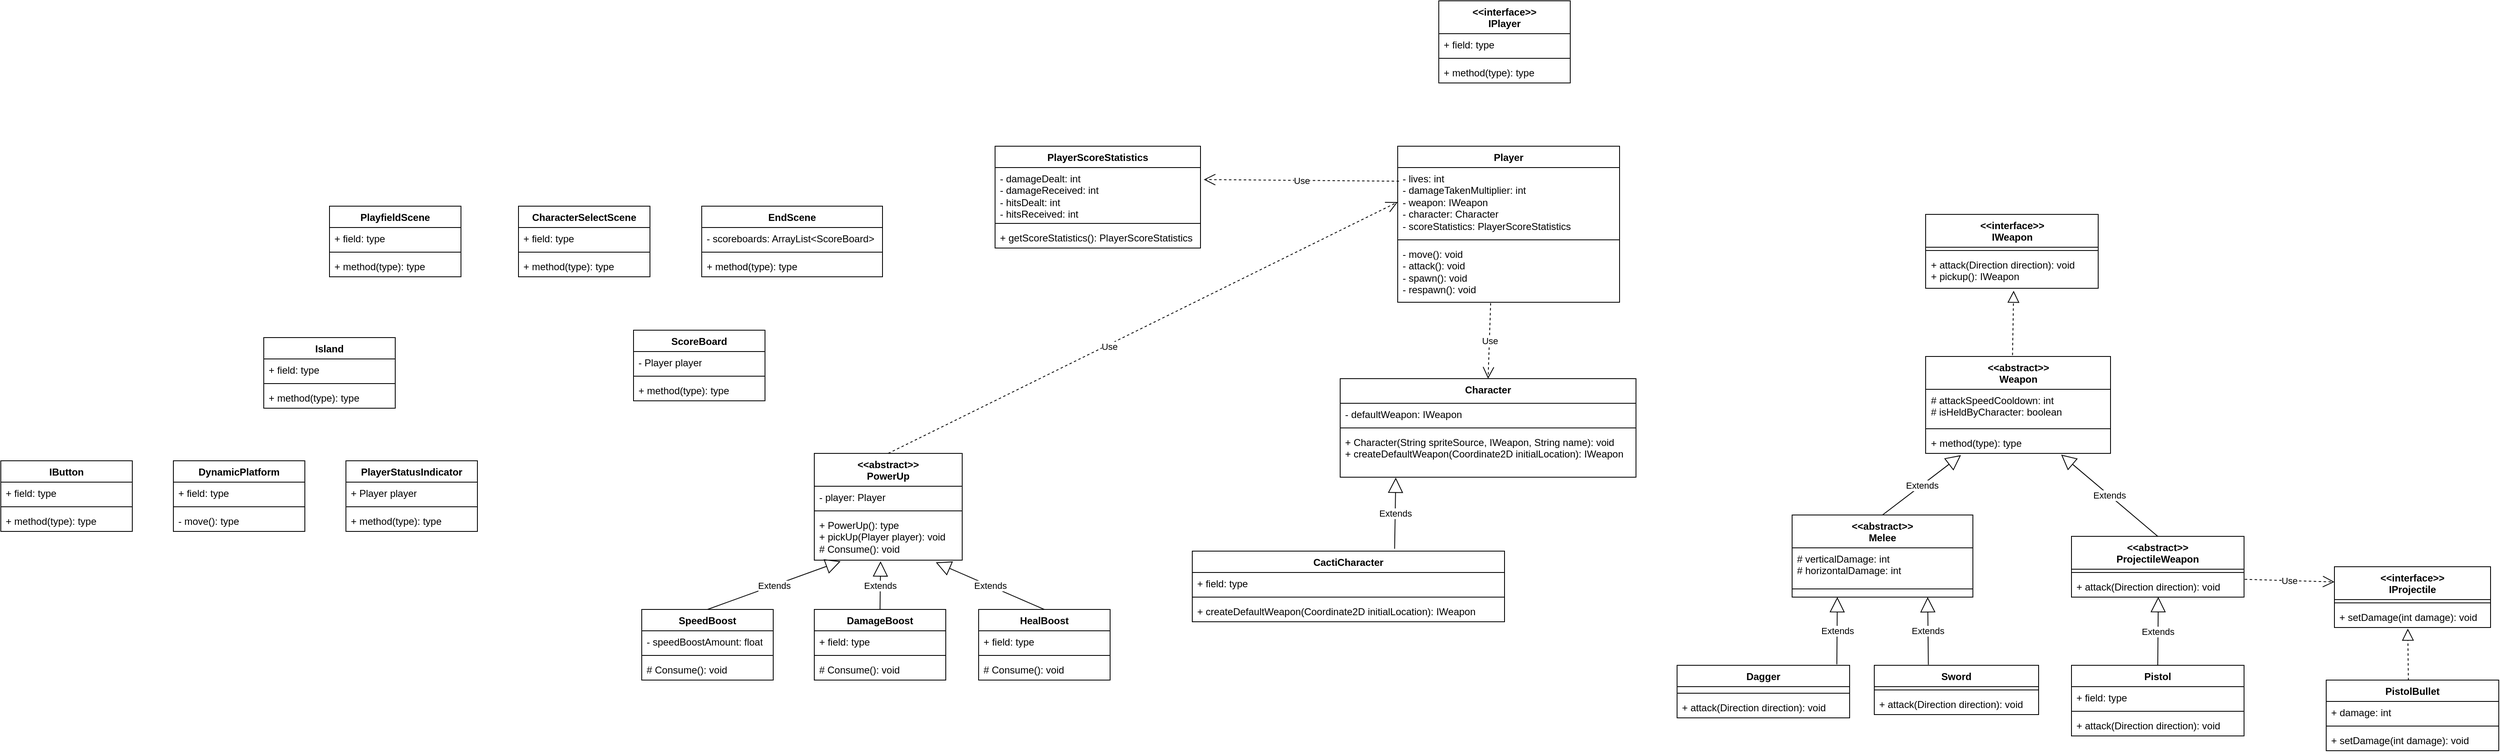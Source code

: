 <mxfile version="24.3.0" type="device">
  <diagram id="C5RBs43oDa-KdzZeNtuy" name="Page-1">
    <mxGraphModel dx="5675" dy="2301" grid="1" gridSize="10" guides="1" tooltips="1" connect="1" arrows="1" fold="1" page="1" pageScale="1" pageWidth="827" pageHeight="1169" math="0" shadow="0">
      <root>
        <mxCell id="WIyWlLk6GJQsqaUBKTNV-0" />
        <mxCell id="WIyWlLk6GJQsqaUBKTNV-1" parent="WIyWlLk6GJQsqaUBKTNV-0" />
        <mxCell id="4CrvLfqXfcZkgdpF4cgw-4" value="&lt;div&gt;&amp;lt;&amp;lt;interface&amp;gt;&amp;gt;&lt;/div&gt;IWeapon" style="swimlane;fontStyle=1;align=center;verticalAlign=top;childLayout=stackLayout;horizontal=1;startSize=40;horizontalStack=0;resizeParent=1;resizeParentMax=0;resizeLast=0;collapsible=1;marginBottom=0;whiteSpace=wrap;html=1;" parent="WIyWlLk6GJQsqaUBKTNV-1" vertex="1">
          <mxGeometry x="442.5" y="40" width="210" height="90" as="geometry" />
        </mxCell>
        <mxCell id="4CrvLfqXfcZkgdpF4cgw-6" value="" style="line;strokeWidth=1;fillColor=none;align=left;verticalAlign=middle;spacingTop=-1;spacingLeft=3;spacingRight=3;rotatable=0;labelPosition=right;points=[];portConstraint=eastwest;strokeColor=inherit;" parent="4CrvLfqXfcZkgdpF4cgw-4" vertex="1">
          <mxGeometry y="40" width="210" height="8" as="geometry" />
        </mxCell>
        <mxCell id="4CrvLfqXfcZkgdpF4cgw-7" value="+ attack(Direction direction): void&lt;div&gt;+ pickup(): IWeapon&lt;/div&gt;" style="text;strokeColor=none;fillColor=none;align=left;verticalAlign=top;spacingLeft=4;spacingRight=4;overflow=hidden;rotatable=0;points=[[0,0.5],[1,0.5]];portConstraint=eastwest;whiteSpace=wrap;html=1;" parent="4CrvLfqXfcZkgdpF4cgw-4" vertex="1">
          <mxGeometry y="48" width="210" height="42" as="geometry" />
        </mxCell>
        <mxCell id="4CrvLfqXfcZkgdpF4cgw-8" value="&lt;div&gt;&amp;lt;&amp;lt;abstract&amp;gt;&amp;gt;&lt;/div&gt;Melee" style="swimlane;fontStyle=1;align=center;verticalAlign=top;childLayout=stackLayout;horizontal=1;startSize=40;horizontalStack=0;resizeParent=1;resizeParentMax=0;resizeLast=0;collapsible=1;marginBottom=0;whiteSpace=wrap;html=1;" parent="WIyWlLk6GJQsqaUBKTNV-1" vertex="1">
          <mxGeometry x="280" y="406" width="220" height="100" as="geometry" />
        </mxCell>
        <mxCell id="RBtxJNxkwTFzEXyPGkbM-23" value="# verticalDamage: int&amp;nbsp;&lt;div&gt;# horizontalDamage: int&lt;br&gt;&lt;/div&gt;" style="text;strokeColor=none;fillColor=none;align=left;verticalAlign=top;spacingLeft=4;spacingRight=4;overflow=hidden;rotatable=0;points=[[0,0.5],[1,0.5]];portConstraint=eastwest;whiteSpace=wrap;html=1;" parent="4CrvLfqXfcZkgdpF4cgw-8" vertex="1">
          <mxGeometry y="40" width="220" height="40" as="geometry" />
        </mxCell>
        <mxCell id="4CrvLfqXfcZkgdpF4cgw-10" value="" style="line;strokeWidth=1;fillColor=none;align=left;verticalAlign=middle;spacingTop=-1;spacingLeft=3;spacingRight=3;rotatable=0;labelPosition=right;points=[];portConstraint=eastwest;strokeColor=inherit;" parent="4CrvLfqXfcZkgdpF4cgw-8" vertex="1">
          <mxGeometry y="80" width="220" height="20" as="geometry" />
        </mxCell>
        <mxCell id="4CrvLfqXfcZkgdpF4cgw-12" value="&lt;div&gt;&amp;lt;&amp;lt;abstract&amp;gt;&amp;gt;&lt;/div&gt;ProjectileWeapon" style="swimlane;fontStyle=1;align=center;verticalAlign=top;childLayout=stackLayout;horizontal=1;startSize=40;horizontalStack=0;resizeParent=1;resizeParentMax=0;resizeLast=0;collapsible=1;marginBottom=0;whiteSpace=wrap;html=1;" parent="WIyWlLk6GJQsqaUBKTNV-1" vertex="1">
          <mxGeometry x="620" y="432" width="210" height="74" as="geometry" />
        </mxCell>
        <mxCell id="4CrvLfqXfcZkgdpF4cgw-14" value="" style="line;strokeWidth=1;fillColor=none;align=left;verticalAlign=middle;spacingTop=-1;spacingLeft=3;spacingRight=3;rotatable=0;labelPosition=right;points=[];portConstraint=eastwest;strokeColor=inherit;" parent="4CrvLfqXfcZkgdpF4cgw-12" vertex="1">
          <mxGeometry y="40" width="210" height="8" as="geometry" />
        </mxCell>
        <mxCell id="4CrvLfqXfcZkgdpF4cgw-15" value="+ attack(Direction direction): void" style="text;strokeColor=none;fillColor=none;align=left;verticalAlign=top;spacingLeft=4;spacingRight=4;overflow=hidden;rotatable=0;points=[[0,0.5],[1,0.5]];portConstraint=eastwest;whiteSpace=wrap;html=1;" parent="4CrvLfqXfcZkgdpF4cgw-12" vertex="1">
          <mxGeometry y="48" width="210" height="26" as="geometry" />
        </mxCell>
        <mxCell id="4CrvLfqXfcZkgdpF4cgw-16" value="&lt;div&gt;&amp;lt;&amp;lt;interface&amp;gt;&amp;gt;&lt;/div&gt;IProjectile&lt;div&gt;&lt;br&gt;&lt;/div&gt;" style="swimlane;fontStyle=1;align=center;verticalAlign=top;childLayout=stackLayout;horizontal=1;startSize=40;horizontalStack=0;resizeParent=1;resizeParentMax=0;resizeLast=0;collapsible=1;marginBottom=0;whiteSpace=wrap;html=1;" parent="WIyWlLk6GJQsqaUBKTNV-1" vertex="1">
          <mxGeometry x="940" y="469" width="190" height="74" as="geometry" />
        </mxCell>
        <mxCell id="4CrvLfqXfcZkgdpF4cgw-18" value="" style="line;strokeWidth=1;fillColor=none;align=left;verticalAlign=middle;spacingTop=-1;spacingLeft=3;spacingRight=3;rotatable=0;labelPosition=right;points=[];portConstraint=eastwest;strokeColor=inherit;" parent="4CrvLfqXfcZkgdpF4cgw-16" vertex="1">
          <mxGeometry y="40" width="190" height="8" as="geometry" />
        </mxCell>
        <mxCell id="4CrvLfqXfcZkgdpF4cgw-19" value="+ setDamage(int damage): void" style="text;strokeColor=none;fillColor=none;align=left;verticalAlign=top;spacingLeft=4;spacingRight=4;overflow=hidden;rotatable=0;points=[[0,0.5],[1,0.5]];portConstraint=eastwest;whiteSpace=wrap;html=1;" parent="4CrvLfqXfcZkgdpF4cgw-16" vertex="1">
          <mxGeometry y="48" width="190" height="26" as="geometry" />
        </mxCell>
        <mxCell id="4CrvLfqXfcZkgdpF4cgw-22" value="" style="endArrow=block;dashed=1;endFill=0;endSize=12;html=1;rounded=0;exitX=0.47;exitY=-0.014;exitDx=0;exitDy=0;entryX=0.51;entryY=1.071;entryDx=0;entryDy=0;exitPerimeter=0;entryPerimeter=0;" parent="WIyWlLk6GJQsqaUBKTNV-1" source="RBtxJNxkwTFzEXyPGkbM-16" target="4CrvLfqXfcZkgdpF4cgw-7" edge="1">
          <mxGeometry width="160" relative="1" as="geometry">
            <mxPoint x="753.75" y="305" as="sourcePoint" />
            <mxPoint x="696.25" y="239" as="targetPoint" />
          </mxGeometry>
        </mxCell>
        <mxCell id="4CrvLfqXfcZkgdpF4cgw-23" value="Use" style="endArrow=open;endSize=12;dashed=1;html=1;rounded=0;exitX=1.004;exitY=0.167;exitDx=0;exitDy=0;entryX=0;entryY=0.25;entryDx=0;entryDy=0;exitPerimeter=0;" parent="WIyWlLk6GJQsqaUBKTNV-1" source="4CrvLfqXfcZkgdpF4cgw-15" target="4CrvLfqXfcZkgdpF4cgw-16" edge="1">
          <mxGeometry width="160" relative="1" as="geometry">
            <mxPoint x="820" y="452" as="sourcePoint" />
            <mxPoint x="960" y="609" as="targetPoint" />
          </mxGeometry>
        </mxCell>
        <mxCell id="4CrvLfqXfcZkgdpF4cgw-25" value="Dagger" style="swimlane;fontStyle=1;align=center;verticalAlign=top;childLayout=stackLayout;horizontal=1;startSize=26;horizontalStack=0;resizeParent=1;resizeParentMax=0;resizeLast=0;collapsible=1;marginBottom=0;whiteSpace=wrap;html=1;" parent="WIyWlLk6GJQsqaUBKTNV-1" vertex="1">
          <mxGeometry x="140" y="589" width="210" height="64" as="geometry" />
        </mxCell>
        <mxCell id="4CrvLfqXfcZkgdpF4cgw-26" value="&lt;div&gt;&lt;br&gt;&lt;/div&gt;" style="text;strokeColor=none;fillColor=none;align=left;verticalAlign=top;spacingLeft=4;spacingRight=4;overflow=hidden;rotatable=0;points=[[0,0.5],[1,0.5]];portConstraint=eastwest;whiteSpace=wrap;html=1;" parent="4CrvLfqXfcZkgdpF4cgw-25" vertex="1">
          <mxGeometry y="26" width="210" height="4" as="geometry" />
        </mxCell>
        <mxCell id="4CrvLfqXfcZkgdpF4cgw-27" value="" style="line;strokeWidth=1;fillColor=none;align=left;verticalAlign=middle;spacingTop=-1;spacingLeft=3;spacingRight=3;rotatable=0;labelPosition=right;points=[];portConstraint=eastwest;strokeColor=inherit;" parent="4CrvLfqXfcZkgdpF4cgw-25" vertex="1">
          <mxGeometry y="30" width="210" height="8" as="geometry" />
        </mxCell>
        <mxCell id="4CrvLfqXfcZkgdpF4cgw-28" value="+ attack(Direction direction): void" style="text;strokeColor=none;fillColor=none;align=left;verticalAlign=top;spacingLeft=4;spacingRight=4;overflow=hidden;rotatable=0;points=[[0,0.5],[1,0.5]];portConstraint=eastwest;whiteSpace=wrap;html=1;" parent="4CrvLfqXfcZkgdpF4cgw-25" vertex="1">
          <mxGeometry y="38" width="210" height="26" as="geometry" />
        </mxCell>
        <mxCell id="4CrvLfqXfcZkgdpF4cgw-29" value="Sword" style="swimlane;fontStyle=1;align=center;verticalAlign=top;childLayout=stackLayout;horizontal=1;startSize=26;horizontalStack=0;resizeParent=1;resizeParentMax=0;resizeLast=0;collapsible=1;marginBottom=0;whiteSpace=wrap;html=1;" parent="WIyWlLk6GJQsqaUBKTNV-1" vertex="1">
          <mxGeometry x="380" y="589" width="200" height="60" as="geometry" />
        </mxCell>
        <mxCell id="4CrvLfqXfcZkgdpF4cgw-31" value="" style="line;strokeWidth=1;fillColor=none;align=left;verticalAlign=middle;spacingTop=-1;spacingLeft=3;spacingRight=3;rotatable=0;labelPosition=right;points=[];portConstraint=eastwest;strokeColor=inherit;" parent="4CrvLfqXfcZkgdpF4cgw-29" vertex="1">
          <mxGeometry y="26" width="200" height="8" as="geometry" />
        </mxCell>
        <mxCell id="4CrvLfqXfcZkgdpF4cgw-32" value="+ attack(Direction direction): void" style="text;strokeColor=none;fillColor=none;align=left;verticalAlign=top;spacingLeft=4;spacingRight=4;overflow=hidden;rotatable=0;points=[[0,0.5],[1,0.5]];portConstraint=eastwest;whiteSpace=wrap;html=1;" parent="4CrvLfqXfcZkgdpF4cgw-29" vertex="1">
          <mxGeometry y="34" width="200" height="26" as="geometry" />
        </mxCell>
        <mxCell id="4CrvLfqXfcZkgdpF4cgw-34" value="Extends" style="endArrow=block;endSize=16;endFill=0;html=1;rounded=0;exitX=0.926;exitY=-0.018;exitDx=0;exitDy=0;entryX=0.25;entryY=1;entryDx=0;entryDy=0;exitPerimeter=0;" parent="WIyWlLk6GJQsqaUBKTNV-1" source="4CrvLfqXfcZkgdpF4cgw-25" target="4CrvLfqXfcZkgdpF4cgw-8" edge="1">
          <mxGeometry width="160" relative="1" as="geometry">
            <mxPoint x="260" y="519" as="sourcePoint" />
            <mxPoint x="420" y="519" as="targetPoint" />
          </mxGeometry>
        </mxCell>
        <mxCell id="4CrvLfqXfcZkgdpF4cgw-35" value="Extends" style="endArrow=block;endSize=16;endFill=0;html=1;rounded=0;exitX=0.329;exitY=-0.013;exitDx=0;exitDy=0;entryX=0.75;entryY=1;entryDx=0;entryDy=0;exitPerimeter=0;" parent="WIyWlLk6GJQsqaUBKTNV-1" source="4CrvLfqXfcZkgdpF4cgw-29" target="4CrvLfqXfcZkgdpF4cgw-8" edge="1">
          <mxGeometry width="160" relative="1" as="geometry">
            <mxPoint x="680" y="549" as="sourcePoint" />
            <mxPoint x="840" y="549" as="targetPoint" />
          </mxGeometry>
        </mxCell>
        <mxCell id="4CrvLfqXfcZkgdpF4cgw-36" value="Pistol" style="swimlane;fontStyle=1;align=center;verticalAlign=top;childLayout=stackLayout;horizontal=1;startSize=26;horizontalStack=0;resizeParent=1;resizeParentMax=0;resizeLast=0;collapsible=1;marginBottom=0;whiteSpace=wrap;html=1;" parent="WIyWlLk6GJQsqaUBKTNV-1" vertex="1">
          <mxGeometry x="620" y="589" width="210" height="86" as="geometry" />
        </mxCell>
        <mxCell id="4CrvLfqXfcZkgdpF4cgw-37" value="+ field: type" style="text;strokeColor=none;fillColor=none;align=left;verticalAlign=top;spacingLeft=4;spacingRight=4;overflow=hidden;rotatable=0;points=[[0,0.5],[1,0.5]];portConstraint=eastwest;whiteSpace=wrap;html=1;" parent="4CrvLfqXfcZkgdpF4cgw-36" vertex="1">
          <mxGeometry y="26" width="210" height="26" as="geometry" />
        </mxCell>
        <mxCell id="4CrvLfqXfcZkgdpF4cgw-38" value="" style="line;strokeWidth=1;fillColor=none;align=left;verticalAlign=middle;spacingTop=-1;spacingLeft=3;spacingRight=3;rotatable=0;labelPosition=right;points=[];portConstraint=eastwest;strokeColor=inherit;" parent="4CrvLfqXfcZkgdpF4cgw-36" vertex="1">
          <mxGeometry y="52" width="210" height="8" as="geometry" />
        </mxCell>
        <mxCell id="4CrvLfqXfcZkgdpF4cgw-39" value="+ attack(Direction direction): void" style="text;strokeColor=none;fillColor=none;align=left;verticalAlign=top;spacingLeft=4;spacingRight=4;overflow=hidden;rotatable=0;points=[[0,0.5],[1,0.5]];portConstraint=eastwest;whiteSpace=wrap;html=1;" parent="4CrvLfqXfcZkgdpF4cgw-36" vertex="1">
          <mxGeometry y="60" width="210" height="26" as="geometry" />
        </mxCell>
        <mxCell id="4CrvLfqXfcZkgdpF4cgw-40" value="Player" style="swimlane;fontStyle=1;align=center;verticalAlign=top;childLayout=stackLayout;horizontal=1;startSize=26;horizontalStack=0;resizeParent=1;resizeParentMax=0;resizeLast=0;collapsible=1;marginBottom=0;whiteSpace=wrap;html=1;" parent="WIyWlLk6GJQsqaUBKTNV-1" vertex="1">
          <mxGeometry x="-200" y="-43" width="270" height="190" as="geometry" />
        </mxCell>
        <mxCell id="4CrvLfqXfcZkgdpF4cgw-41" value="- lives: int&amp;nbsp;&lt;div&gt;&lt;div&gt;- damageTakenMultiplier:&amp;nbsp;&lt;span style=&quot;background-color: initial;&quot;&gt;int&lt;/span&gt;&lt;span style=&quot;background-color: initial;&quot;&gt;&amp;nbsp;&lt;/span&gt;&lt;/div&gt;&lt;div&gt;- weapon:&amp;nbsp;&lt;span style=&quot;background-color: initial;&quot;&gt;IWeapon&lt;/span&gt;&lt;span style=&quot;background-color: initial;&quot;&gt;&amp;nbsp;&lt;/span&gt;&lt;/div&gt;&lt;div&gt;- character:&amp;nbsp;&lt;span style=&quot;background-color: initial;&quot;&gt;Character&lt;/span&gt;&lt;span style=&quot;background-color: initial;&quot;&gt;&amp;nbsp;&lt;/span&gt;&lt;/div&gt;&lt;div&gt;-&amp;nbsp;&lt;span style=&quot;text-align: center; background-color: initial;&quot;&gt;scoreStatistics:&amp;nbsp;&lt;/span&gt;&lt;span style=&quot;text-align: center; background-color: initial;&quot;&gt;PlayerScoreStatistics&lt;/span&gt;&lt;span style=&quot;text-align: center; background-color: initial;&quot;&gt;&amp;nbsp;&lt;/span&gt;&lt;/div&gt;&lt;/div&gt;" style="text;strokeColor=none;fillColor=none;align=left;verticalAlign=top;spacingLeft=4;spacingRight=4;overflow=hidden;rotatable=0;points=[[0,0.5],[1,0.5]];portConstraint=eastwest;whiteSpace=wrap;html=1;" parent="4CrvLfqXfcZkgdpF4cgw-40" vertex="1">
          <mxGeometry y="26" width="270" height="84" as="geometry" />
        </mxCell>
        <mxCell id="4CrvLfqXfcZkgdpF4cgw-42" value="" style="line;strokeWidth=1;fillColor=none;align=left;verticalAlign=middle;spacingTop=-1;spacingLeft=3;spacingRight=3;rotatable=0;labelPosition=right;points=[];portConstraint=eastwest;strokeColor=inherit;" parent="4CrvLfqXfcZkgdpF4cgw-40" vertex="1">
          <mxGeometry y="110" width="270" height="8" as="geometry" />
        </mxCell>
        <mxCell id="4CrvLfqXfcZkgdpF4cgw-43" value="- move(): void&lt;div&gt;- attack(): void&lt;/div&gt;&lt;div&gt;- spawn(): void&lt;/div&gt;&lt;div&gt;- respawn(): void&lt;/div&gt;&lt;div&gt;&lt;br&gt;&lt;/div&gt;" style="text;strokeColor=none;fillColor=none;align=left;verticalAlign=top;spacingLeft=4;spacingRight=4;overflow=hidden;rotatable=0;points=[[0,0.5],[1,0.5]];portConstraint=eastwest;whiteSpace=wrap;html=1;" parent="4CrvLfqXfcZkgdpF4cgw-40" vertex="1">
          <mxGeometry y="118" width="270" height="72" as="geometry" />
        </mxCell>
        <mxCell id="4CrvLfqXfcZkgdpF4cgw-44" value="&lt;div&gt;Character&lt;/div&gt;" style="swimlane;fontStyle=1;align=center;verticalAlign=top;childLayout=stackLayout;horizontal=1;startSize=30;horizontalStack=0;resizeParent=1;resizeParentMax=0;resizeLast=0;collapsible=1;marginBottom=0;whiteSpace=wrap;html=1;" parent="WIyWlLk6GJQsqaUBKTNV-1" vertex="1">
          <mxGeometry x="-270" y="240" width="360" height="120" as="geometry" />
        </mxCell>
        <mxCell id="4CrvLfqXfcZkgdpF4cgw-45" value="- defaultWeapon: IWeapon&amp;nbsp;" style="text;strokeColor=none;fillColor=none;align=left;verticalAlign=top;spacingLeft=4;spacingRight=4;overflow=hidden;rotatable=0;points=[[0,0.5],[1,0.5]];portConstraint=eastwest;whiteSpace=wrap;html=1;" parent="4CrvLfqXfcZkgdpF4cgw-44" vertex="1">
          <mxGeometry y="30" width="360" height="26" as="geometry" />
        </mxCell>
        <mxCell id="4CrvLfqXfcZkgdpF4cgw-46" value="" style="line;strokeWidth=1;fillColor=none;align=left;verticalAlign=middle;spacingTop=-1;spacingLeft=3;spacingRight=3;rotatable=0;labelPosition=right;points=[];portConstraint=eastwest;strokeColor=inherit;" parent="4CrvLfqXfcZkgdpF4cgw-44" vertex="1">
          <mxGeometry y="56" width="360" height="8" as="geometry" />
        </mxCell>
        <mxCell id="4CrvLfqXfcZkgdpF4cgw-47" value="+ Character(String spriteSource, IWeapon, String name): void&lt;div&gt;+ createDefaultWeapon(Coordinate2D initialLocation): IWeapon&lt;/div&gt;" style="text;strokeColor=none;fillColor=none;align=left;verticalAlign=top;spacingLeft=4;spacingRight=4;overflow=hidden;rotatable=0;points=[[0,0.5],[1,0.5]];portConstraint=eastwest;whiteSpace=wrap;html=1;" parent="4CrvLfqXfcZkgdpF4cgw-44" vertex="1">
          <mxGeometry y="64" width="360" height="56" as="geometry" />
        </mxCell>
        <mxCell id="4CrvLfqXfcZkgdpF4cgw-52" value="IButton" style="swimlane;fontStyle=1;align=center;verticalAlign=top;childLayout=stackLayout;horizontal=1;startSize=26;horizontalStack=0;resizeParent=1;resizeParentMax=0;resizeLast=0;collapsible=1;marginBottom=0;whiteSpace=wrap;html=1;" parent="WIyWlLk6GJQsqaUBKTNV-1" vertex="1">
          <mxGeometry x="-1900" y="340" width="160" height="86" as="geometry" />
        </mxCell>
        <mxCell id="4CrvLfqXfcZkgdpF4cgw-53" value="+ field: type" style="text;strokeColor=none;fillColor=none;align=left;verticalAlign=top;spacingLeft=4;spacingRight=4;overflow=hidden;rotatable=0;points=[[0,0.5],[1,0.5]];portConstraint=eastwest;whiteSpace=wrap;html=1;" parent="4CrvLfqXfcZkgdpF4cgw-52" vertex="1">
          <mxGeometry y="26" width="160" height="26" as="geometry" />
        </mxCell>
        <mxCell id="4CrvLfqXfcZkgdpF4cgw-54" value="" style="line;strokeWidth=1;fillColor=none;align=left;verticalAlign=middle;spacingTop=-1;spacingLeft=3;spacingRight=3;rotatable=0;labelPosition=right;points=[];portConstraint=eastwest;strokeColor=inherit;" parent="4CrvLfqXfcZkgdpF4cgw-52" vertex="1">
          <mxGeometry y="52" width="160" height="8" as="geometry" />
        </mxCell>
        <mxCell id="4CrvLfqXfcZkgdpF4cgw-55" value="+ method(type): type" style="text;strokeColor=none;fillColor=none;align=left;verticalAlign=top;spacingLeft=4;spacingRight=4;overflow=hidden;rotatable=0;points=[[0,0.5],[1,0.5]];portConstraint=eastwest;whiteSpace=wrap;html=1;" parent="4CrvLfqXfcZkgdpF4cgw-52" vertex="1">
          <mxGeometry y="60" width="160" height="26" as="geometry" />
        </mxCell>
        <mxCell id="4CrvLfqXfcZkgdpF4cgw-56" value="PlayfieldScene" style="swimlane;fontStyle=1;align=center;verticalAlign=top;childLayout=stackLayout;horizontal=1;startSize=26;horizontalStack=0;resizeParent=1;resizeParentMax=0;resizeLast=0;collapsible=1;marginBottom=0;whiteSpace=wrap;html=1;" parent="WIyWlLk6GJQsqaUBKTNV-1" vertex="1">
          <mxGeometry x="-1500" y="30" width="160" height="86" as="geometry" />
        </mxCell>
        <mxCell id="4CrvLfqXfcZkgdpF4cgw-57" value="+ field: type" style="text;strokeColor=none;fillColor=none;align=left;verticalAlign=top;spacingLeft=4;spacingRight=4;overflow=hidden;rotatable=0;points=[[0,0.5],[1,0.5]];portConstraint=eastwest;whiteSpace=wrap;html=1;" parent="4CrvLfqXfcZkgdpF4cgw-56" vertex="1">
          <mxGeometry y="26" width="160" height="26" as="geometry" />
        </mxCell>
        <mxCell id="4CrvLfqXfcZkgdpF4cgw-58" value="" style="line;strokeWidth=1;fillColor=none;align=left;verticalAlign=middle;spacingTop=-1;spacingLeft=3;spacingRight=3;rotatable=0;labelPosition=right;points=[];portConstraint=eastwest;strokeColor=inherit;" parent="4CrvLfqXfcZkgdpF4cgw-56" vertex="1">
          <mxGeometry y="52" width="160" height="8" as="geometry" />
        </mxCell>
        <mxCell id="4CrvLfqXfcZkgdpF4cgw-59" value="+ method(type): type" style="text;strokeColor=none;fillColor=none;align=left;verticalAlign=top;spacingLeft=4;spacingRight=4;overflow=hidden;rotatable=0;points=[[0,0.5],[1,0.5]];portConstraint=eastwest;whiteSpace=wrap;html=1;" parent="4CrvLfqXfcZkgdpF4cgw-56" vertex="1">
          <mxGeometry y="60" width="160" height="26" as="geometry" />
        </mxCell>
        <mxCell id="4CrvLfqXfcZkgdpF4cgw-60" value="Island" style="swimlane;fontStyle=1;align=center;verticalAlign=top;childLayout=stackLayout;horizontal=1;startSize=26;horizontalStack=0;resizeParent=1;resizeParentMax=0;resizeLast=0;collapsible=1;marginBottom=0;whiteSpace=wrap;html=1;" parent="WIyWlLk6GJQsqaUBKTNV-1" vertex="1">
          <mxGeometry x="-1580" y="190" width="160" height="86" as="geometry" />
        </mxCell>
        <mxCell id="4CrvLfqXfcZkgdpF4cgw-61" value="+ field: type" style="text;strokeColor=none;fillColor=none;align=left;verticalAlign=top;spacingLeft=4;spacingRight=4;overflow=hidden;rotatable=0;points=[[0,0.5],[1,0.5]];portConstraint=eastwest;whiteSpace=wrap;html=1;" parent="4CrvLfqXfcZkgdpF4cgw-60" vertex="1">
          <mxGeometry y="26" width="160" height="26" as="geometry" />
        </mxCell>
        <mxCell id="4CrvLfqXfcZkgdpF4cgw-62" value="" style="line;strokeWidth=1;fillColor=none;align=left;verticalAlign=middle;spacingTop=-1;spacingLeft=3;spacingRight=3;rotatable=0;labelPosition=right;points=[];portConstraint=eastwest;strokeColor=inherit;" parent="4CrvLfqXfcZkgdpF4cgw-60" vertex="1">
          <mxGeometry y="52" width="160" height="8" as="geometry" />
        </mxCell>
        <mxCell id="4CrvLfqXfcZkgdpF4cgw-63" value="+ method(type): type" style="text;strokeColor=none;fillColor=none;align=left;verticalAlign=top;spacingLeft=4;spacingRight=4;overflow=hidden;rotatable=0;points=[[0,0.5],[1,0.5]];portConstraint=eastwest;whiteSpace=wrap;html=1;" parent="4CrvLfqXfcZkgdpF4cgw-60" vertex="1">
          <mxGeometry y="60" width="160" height="26" as="geometry" />
        </mxCell>
        <mxCell id="4CrvLfqXfcZkgdpF4cgw-64" value="DynamicPlatform" style="swimlane;fontStyle=1;align=center;verticalAlign=top;childLayout=stackLayout;horizontal=1;startSize=26;horizontalStack=0;resizeParent=1;resizeParentMax=0;resizeLast=0;collapsible=1;marginBottom=0;whiteSpace=wrap;html=1;" parent="WIyWlLk6GJQsqaUBKTNV-1" vertex="1">
          <mxGeometry x="-1690" y="340" width="160" height="86" as="geometry" />
        </mxCell>
        <mxCell id="4CrvLfqXfcZkgdpF4cgw-65" value="+ field: type" style="text;strokeColor=none;fillColor=none;align=left;verticalAlign=top;spacingLeft=4;spacingRight=4;overflow=hidden;rotatable=0;points=[[0,0.5],[1,0.5]];portConstraint=eastwest;whiteSpace=wrap;html=1;" parent="4CrvLfqXfcZkgdpF4cgw-64" vertex="1">
          <mxGeometry y="26" width="160" height="26" as="geometry" />
        </mxCell>
        <mxCell id="4CrvLfqXfcZkgdpF4cgw-66" value="" style="line;strokeWidth=1;fillColor=none;align=left;verticalAlign=middle;spacingTop=-1;spacingLeft=3;spacingRight=3;rotatable=0;labelPosition=right;points=[];portConstraint=eastwest;strokeColor=inherit;" parent="4CrvLfqXfcZkgdpF4cgw-64" vertex="1">
          <mxGeometry y="52" width="160" height="8" as="geometry" />
        </mxCell>
        <mxCell id="4CrvLfqXfcZkgdpF4cgw-67" value="- move(): type" style="text;strokeColor=none;fillColor=none;align=left;verticalAlign=top;spacingLeft=4;spacingRight=4;overflow=hidden;rotatable=0;points=[[0,0.5],[1,0.5]];portConstraint=eastwest;whiteSpace=wrap;html=1;" parent="4CrvLfqXfcZkgdpF4cgw-64" vertex="1">
          <mxGeometry y="60" width="160" height="26" as="geometry" />
        </mxCell>
        <mxCell id="4CrvLfqXfcZkgdpF4cgw-68" value="&lt;div&gt;&amp;lt;&amp;lt;abstract&amp;gt;&amp;gt;&lt;/div&gt;PowerUp" style="swimlane;fontStyle=1;align=center;verticalAlign=top;childLayout=stackLayout;horizontal=1;startSize=40;horizontalStack=0;resizeParent=1;resizeParentMax=0;resizeLast=0;collapsible=1;marginBottom=0;whiteSpace=wrap;html=1;" parent="WIyWlLk6GJQsqaUBKTNV-1" vertex="1">
          <mxGeometry x="-910" y="331" width="180" height="130" as="geometry" />
        </mxCell>
        <mxCell id="4CrvLfqXfcZkgdpF4cgw-69" value="- player: Player&amp;nbsp;" style="text;strokeColor=none;fillColor=none;align=left;verticalAlign=top;spacingLeft=4;spacingRight=4;overflow=hidden;rotatable=0;points=[[0,0.5],[1,0.5]];portConstraint=eastwest;whiteSpace=wrap;html=1;" parent="4CrvLfqXfcZkgdpF4cgw-68" vertex="1">
          <mxGeometry y="40" width="180" height="26" as="geometry" />
        </mxCell>
        <mxCell id="4CrvLfqXfcZkgdpF4cgw-70" value="" style="line;strokeWidth=1;fillColor=none;align=left;verticalAlign=middle;spacingTop=-1;spacingLeft=3;spacingRight=3;rotatable=0;labelPosition=right;points=[];portConstraint=eastwest;strokeColor=inherit;" parent="4CrvLfqXfcZkgdpF4cgw-68" vertex="1">
          <mxGeometry y="66" width="180" height="8" as="geometry" />
        </mxCell>
        <mxCell id="4CrvLfqXfcZkgdpF4cgw-71" value="+ PowerUp(): type&lt;div&gt;+ pickUp(Player player): void&lt;/div&gt;&lt;div&gt;# Consume(): void&lt;/div&gt;" style="text;strokeColor=none;fillColor=none;align=left;verticalAlign=top;spacingLeft=4;spacingRight=4;overflow=hidden;rotatable=0;points=[[0,0.5],[1,0.5]];portConstraint=eastwest;whiteSpace=wrap;html=1;" parent="4CrvLfqXfcZkgdpF4cgw-68" vertex="1">
          <mxGeometry y="74" width="180" height="56" as="geometry" />
        </mxCell>
        <mxCell id="4CrvLfqXfcZkgdpF4cgw-73" value="CharacterSelectScene" style="swimlane;fontStyle=1;align=center;verticalAlign=top;childLayout=stackLayout;horizontal=1;startSize=26;horizontalStack=0;resizeParent=1;resizeParentMax=0;resizeLast=0;collapsible=1;marginBottom=0;whiteSpace=wrap;html=1;" parent="WIyWlLk6GJQsqaUBKTNV-1" vertex="1">
          <mxGeometry x="-1270" y="30" width="160" height="86" as="geometry" />
        </mxCell>
        <mxCell id="4CrvLfqXfcZkgdpF4cgw-74" value="+ field: type" style="text;strokeColor=none;fillColor=none;align=left;verticalAlign=top;spacingLeft=4;spacingRight=4;overflow=hidden;rotatable=0;points=[[0,0.5],[1,0.5]];portConstraint=eastwest;whiteSpace=wrap;html=1;" parent="4CrvLfqXfcZkgdpF4cgw-73" vertex="1">
          <mxGeometry y="26" width="160" height="26" as="geometry" />
        </mxCell>
        <mxCell id="4CrvLfqXfcZkgdpF4cgw-75" value="" style="line;strokeWidth=1;fillColor=none;align=left;verticalAlign=middle;spacingTop=-1;spacingLeft=3;spacingRight=3;rotatable=0;labelPosition=right;points=[];portConstraint=eastwest;strokeColor=inherit;" parent="4CrvLfqXfcZkgdpF4cgw-73" vertex="1">
          <mxGeometry y="52" width="160" height="8" as="geometry" />
        </mxCell>
        <mxCell id="4CrvLfqXfcZkgdpF4cgw-76" value="+ method(type): type" style="text;strokeColor=none;fillColor=none;align=left;verticalAlign=top;spacingLeft=4;spacingRight=4;overflow=hidden;rotatable=0;points=[[0,0.5],[1,0.5]];portConstraint=eastwest;whiteSpace=wrap;html=1;" parent="4CrvLfqXfcZkgdpF4cgw-73" vertex="1">
          <mxGeometry y="60" width="160" height="26" as="geometry" />
        </mxCell>
        <mxCell id="4CrvLfqXfcZkgdpF4cgw-77" value="EndScene" style="swimlane;fontStyle=1;align=center;verticalAlign=top;childLayout=stackLayout;horizontal=1;startSize=26;horizontalStack=0;resizeParent=1;resizeParentMax=0;resizeLast=0;collapsible=1;marginBottom=0;whiteSpace=wrap;html=1;" parent="WIyWlLk6GJQsqaUBKTNV-1" vertex="1">
          <mxGeometry x="-1047" y="30" width="220" height="86" as="geometry" />
        </mxCell>
        <mxCell id="4CrvLfqXfcZkgdpF4cgw-78" value="- scoreboards: ArrayList&amp;lt;ScoreBoard&amp;gt;&amp;nbsp;" style="text;strokeColor=none;fillColor=none;align=left;verticalAlign=top;spacingLeft=4;spacingRight=4;overflow=hidden;rotatable=0;points=[[0,0.5],[1,0.5]];portConstraint=eastwest;whiteSpace=wrap;html=1;" parent="4CrvLfqXfcZkgdpF4cgw-77" vertex="1">
          <mxGeometry y="26" width="220" height="26" as="geometry" />
        </mxCell>
        <mxCell id="4CrvLfqXfcZkgdpF4cgw-79" value="" style="line;strokeWidth=1;fillColor=none;align=left;verticalAlign=middle;spacingTop=-1;spacingLeft=3;spacingRight=3;rotatable=0;labelPosition=right;points=[];portConstraint=eastwest;strokeColor=inherit;" parent="4CrvLfqXfcZkgdpF4cgw-77" vertex="1">
          <mxGeometry y="52" width="220" height="8" as="geometry" />
        </mxCell>
        <mxCell id="4CrvLfqXfcZkgdpF4cgw-80" value="+ method(type): type" style="text;strokeColor=none;fillColor=none;align=left;verticalAlign=top;spacingLeft=4;spacingRight=4;overflow=hidden;rotatable=0;points=[[0,0.5],[1,0.5]];portConstraint=eastwest;whiteSpace=wrap;html=1;" parent="4CrvLfqXfcZkgdpF4cgw-77" vertex="1">
          <mxGeometry y="60" width="220" height="26" as="geometry" />
        </mxCell>
        <mxCell id="4CrvLfqXfcZkgdpF4cgw-81" value="ScoreBoard" style="swimlane;fontStyle=1;align=center;verticalAlign=top;childLayout=stackLayout;horizontal=1;startSize=26;horizontalStack=0;resizeParent=1;resizeParentMax=0;resizeLast=0;collapsible=1;marginBottom=0;whiteSpace=wrap;html=1;" parent="WIyWlLk6GJQsqaUBKTNV-1" vertex="1">
          <mxGeometry x="-1130" y="181" width="160" height="86" as="geometry" />
        </mxCell>
        <mxCell id="4CrvLfqXfcZkgdpF4cgw-82" value="- Player player" style="text;strokeColor=none;fillColor=none;align=left;verticalAlign=top;spacingLeft=4;spacingRight=4;overflow=hidden;rotatable=0;points=[[0,0.5],[1,0.5]];portConstraint=eastwest;whiteSpace=wrap;html=1;" parent="4CrvLfqXfcZkgdpF4cgw-81" vertex="1">
          <mxGeometry y="26" width="160" height="26" as="geometry" />
        </mxCell>
        <mxCell id="4CrvLfqXfcZkgdpF4cgw-83" value="" style="line;strokeWidth=1;fillColor=none;align=left;verticalAlign=middle;spacingTop=-1;spacingLeft=3;spacingRight=3;rotatable=0;labelPosition=right;points=[];portConstraint=eastwest;strokeColor=inherit;" parent="4CrvLfqXfcZkgdpF4cgw-81" vertex="1">
          <mxGeometry y="52" width="160" height="8" as="geometry" />
        </mxCell>
        <mxCell id="4CrvLfqXfcZkgdpF4cgw-84" value="+ method(type): type" style="text;strokeColor=none;fillColor=none;align=left;verticalAlign=top;spacingLeft=4;spacingRight=4;overflow=hidden;rotatable=0;points=[[0,0.5],[1,0.5]];portConstraint=eastwest;whiteSpace=wrap;html=1;" parent="4CrvLfqXfcZkgdpF4cgw-81" vertex="1">
          <mxGeometry y="60" width="160" height="26" as="geometry" />
        </mxCell>
        <mxCell id="4CrvLfqXfcZkgdpF4cgw-85" value="PlayerScoreStatistics" style="swimlane;fontStyle=1;align=center;verticalAlign=top;childLayout=stackLayout;horizontal=1;startSize=26;horizontalStack=0;resizeParent=1;resizeParentMax=0;resizeLast=0;collapsible=1;marginBottom=0;whiteSpace=wrap;html=1;" parent="WIyWlLk6GJQsqaUBKTNV-1" vertex="1">
          <mxGeometry x="-690" y="-43" width="250" height="124" as="geometry" />
        </mxCell>
        <mxCell id="4CrvLfqXfcZkgdpF4cgw-86" value="- damageDealt: int&lt;div&gt;- damageReceived: int&lt;/div&gt;&lt;div&gt;- hitsDealt: int&lt;/div&gt;&lt;div&gt;- hitsReceived: int&lt;/div&gt;" style="text;strokeColor=none;fillColor=none;align=left;verticalAlign=top;spacingLeft=4;spacingRight=4;overflow=hidden;rotatable=0;points=[[0,0.5],[1,0.5]];portConstraint=eastwest;whiteSpace=wrap;html=1;" parent="4CrvLfqXfcZkgdpF4cgw-85" vertex="1">
          <mxGeometry y="26" width="250" height="64" as="geometry" />
        </mxCell>
        <mxCell id="4CrvLfqXfcZkgdpF4cgw-87" value="" style="line;strokeWidth=1;fillColor=none;align=left;verticalAlign=middle;spacingTop=-1;spacingLeft=3;spacingRight=3;rotatable=0;labelPosition=right;points=[];portConstraint=eastwest;strokeColor=inherit;" parent="4CrvLfqXfcZkgdpF4cgw-85" vertex="1">
          <mxGeometry y="90" width="250" height="8" as="geometry" />
        </mxCell>
        <mxCell id="4CrvLfqXfcZkgdpF4cgw-88" value="+ getScoreStatistics():&amp;nbsp;&lt;span style=&quot;text-align: center;&quot;&gt;PlayerScoreStatistics&lt;/span&gt;" style="text;strokeColor=none;fillColor=none;align=left;verticalAlign=top;spacingLeft=4;spacingRight=4;overflow=hidden;rotatable=0;points=[[0,0.5],[1,0.5]];portConstraint=eastwest;whiteSpace=wrap;html=1;" parent="4CrvLfqXfcZkgdpF4cgw-85" vertex="1">
          <mxGeometry y="98" width="250" height="26" as="geometry" />
        </mxCell>
        <mxCell id="4CrvLfqXfcZkgdpF4cgw-89" value="PlayerStatusIndicator" style="swimlane;fontStyle=1;align=center;verticalAlign=top;childLayout=stackLayout;horizontal=1;startSize=26;horizontalStack=0;resizeParent=1;resizeParentMax=0;resizeLast=0;collapsible=1;marginBottom=0;whiteSpace=wrap;html=1;" parent="WIyWlLk6GJQsqaUBKTNV-1" vertex="1">
          <mxGeometry x="-1480" y="340" width="160" height="86" as="geometry" />
        </mxCell>
        <mxCell id="4CrvLfqXfcZkgdpF4cgw-90" value="+ Player player" style="text;strokeColor=none;fillColor=none;align=left;verticalAlign=top;spacingLeft=4;spacingRight=4;overflow=hidden;rotatable=0;points=[[0,0.5],[1,0.5]];portConstraint=eastwest;whiteSpace=wrap;html=1;" parent="4CrvLfqXfcZkgdpF4cgw-89" vertex="1">
          <mxGeometry y="26" width="160" height="26" as="geometry" />
        </mxCell>
        <mxCell id="4CrvLfqXfcZkgdpF4cgw-91" value="" style="line;strokeWidth=1;fillColor=none;align=left;verticalAlign=middle;spacingTop=-1;spacingLeft=3;spacingRight=3;rotatable=0;labelPosition=right;points=[];portConstraint=eastwest;strokeColor=inherit;" parent="4CrvLfqXfcZkgdpF4cgw-89" vertex="1">
          <mxGeometry y="52" width="160" height="8" as="geometry" />
        </mxCell>
        <mxCell id="4CrvLfqXfcZkgdpF4cgw-92" value="+ method(type): type" style="text;strokeColor=none;fillColor=none;align=left;verticalAlign=top;spacingLeft=4;spacingRight=4;overflow=hidden;rotatable=0;points=[[0,0.5],[1,0.5]];portConstraint=eastwest;whiteSpace=wrap;html=1;" parent="4CrvLfqXfcZkgdpF4cgw-89" vertex="1">
          <mxGeometry y="60" width="160" height="26" as="geometry" />
        </mxCell>
        <mxCell id="4CrvLfqXfcZkgdpF4cgw-93" value="SpeedBoost" style="swimlane;fontStyle=1;align=center;verticalAlign=top;childLayout=stackLayout;horizontal=1;startSize=26;horizontalStack=0;resizeParent=1;resizeParentMax=0;resizeLast=0;collapsible=1;marginBottom=0;whiteSpace=wrap;html=1;" parent="WIyWlLk6GJQsqaUBKTNV-1" vertex="1">
          <mxGeometry x="-1120" y="521" width="160" height="86" as="geometry" />
        </mxCell>
        <mxCell id="4CrvLfqXfcZkgdpF4cgw-94" value="- speedBoostAmount: float" style="text;strokeColor=none;fillColor=none;align=left;verticalAlign=top;spacingLeft=4;spacingRight=4;overflow=hidden;rotatable=0;points=[[0,0.5],[1,0.5]];portConstraint=eastwest;whiteSpace=wrap;html=1;" parent="4CrvLfqXfcZkgdpF4cgw-93" vertex="1">
          <mxGeometry y="26" width="160" height="26" as="geometry" />
        </mxCell>
        <mxCell id="4CrvLfqXfcZkgdpF4cgw-95" value="" style="line;strokeWidth=1;fillColor=none;align=left;verticalAlign=middle;spacingTop=-1;spacingLeft=3;spacingRight=3;rotatable=0;labelPosition=right;points=[];portConstraint=eastwest;strokeColor=inherit;" parent="4CrvLfqXfcZkgdpF4cgw-93" vertex="1">
          <mxGeometry y="52" width="160" height="8" as="geometry" />
        </mxCell>
        <mxCell id="4CrvLfqXfcZkgdpF4cgw-96" value="&lt;div&gt;&lt;span style=&quot;background-color: initial;&quot;&gt;# Consume(): void&lt;/span&gt;&lt;br&gt;&lt;/div&gt;" style="text;strokeColor=none;fillColor=none;align=left;verticalAlign=top;spacingLeft=4;spacingRight=4;overflow=hidden;rotatable=0;points=[[0,0.5],[1,0.5]];portConstraint=eastwest;whiteSpace=wrap;html=1;" parent="4CrvLfqXfcZkgdpF4cgw-93" vertex="1">
          <mxGeometry y="60" width="160" height="26" as="geometry" />
        </mxCell>
        <mxCell id="4CrvLfqXfcZkgdpF4cgw-97" value="DamageBoost" style="swimlane;fontStyle=1;align=center;verticalAlign=top;childLayout=stackLayout;horizontal=1;startSize=26;horizontalStack=0;resizeParent=1;resizeParentMax=0;resizeLast=0;collapsible=1;marginBottom=0;whiteSpace=wrap;html=1;" parent="WIyWlLk6GJQsqaUBKTNV-1" vertex="1">
          <mxGeometry x="-910" y="521" width="160" height="86" as="geometry" />
        </mxCell>
        <mxCell id="4CrvLfqXfcZkgdpF4cgw-98" value="+ field: type" style="text;strokeColor=none;fillColor=none;align=left;verticalAlign=top;spacingLeft=4;spacingRight=4;overflow=hidden;rotatable=0;points=[[0,0.5],[1,0.5]];portConstraint=eastwest;whiteSpace=wrap;html=1;" parent="4CrvLfqXfcZkgdpF4cgw-97" vertex="1">
          <mxGeometry y="26" width="160" height="26" as="geometry" />
        </mxCell>
        <mxCell id="4CrvLfqXfcZkgdpF4cgw-99" value="" style="line;strokeWidth=1;fillColor=none;align=left;verticalAlign=middle;spacingTop=-1;spacingLeft=3;spacingRight=3;rotatable=0;labelPosition=right;points=[];portConstraint=eastwest;strokeColor=inherit;" parent="4CrvLfqXfcZkgdpF4cgw-97" vertex="1">
          <mxGeometry y="52" width="160" height="8" as="geometry" />
        </mxCell>
        <mxCell id="4CrvLfqXfcZkgdpF4cgw-100" value="&lt;div&gt;# Consume(): void&lt;br&gt;&lt;/div&gt;" style="text;strokeColor=none;fillColor=none;align=left;verticalAlign=top;spacingLeft=4;spacingRight=4;overflow=hidden;rotatable=0;points=[[0,0.5],[1,0.5]];portConstraint=eastwest;whiteSpace=wrap;html=1;" parent="4CrvLfqXfcZkgdpF4cgw-97" vertex="1">
          <mxGeometry y="60" width="160" height="26" as="geometry" />
        </mxCell>
        <mxCell id="4CrvLfqXfcZkgdpF4cgw-101" value="HealBoost" style="swimlane;fontStyle=1;align=center;verticalAlign=top;childLayout=stackLayout;horizontal=1;startSize=26;horizontalStack=0;resizeParent=1;resizeParentMax=0;resizeLast=0;collapsible=1;marginBottom=0;whiteSpace=wrap;html=1;" parent="WIyWlLk6GJQsqaUBKTNV-1" vertex="1">
          <mxGeometry x="-710" y="521" width="160" height="86" as="geometry" />
        </mxCell>
        <mxCell id="4CrvLfqXfcZkgdpF4cgw-102" value="+ field: type" style="text;strokeColor=none;fillColor=none;align=left;verticalAlign=top;spacingLeft=4;spacingRight=4;overflow=hidden;rotatable=0;points=[[0,0.5],[1,0.5]];portConstraint=eastwest;whiteSpace=wrap;html=1;" parent="4CrvLfqXfcZkgdpF4cgw-101" vertex="1">
          <mxGeometry y="26" width="160" height="26" as="geometry" />
        </mxCell>
        <mxCell id="4CrvLfqXfcZkgdpF4cgw-103" value="" style="line;strokeWidth=1;fillColor=none;align=left;verticalAlign=middle;spacingTop=-1;spacingLeft=3;spacingRight=3;rotatable=0;labelPosition=right;points=[];portConstraint=eastwest;strokeColor=inherit;" parent="4CrvLfqXfcZkgdpF4cgw-101" vertex="1">
          <mxGeometry y="52" width="160" height="8" as="geometry" />
        </mxCell>
        <mxCell id="4CrvLfqXfcZkgdpF4cgw-104" value="# Consume(): void" style="text;strokeColor=none;fillColor=none;align=left;verticalAlign=top;spacingLeft=4;spacingRight=4;overflow=hidden;rotatable=0;points=[[0,0.5],[1,0.5]];portConstraint=eastwest;whiteSpace=wrap;html=1;" parent="4CrvLfqXfcZkgdpF4cgw-101" vertex="1">
          <mxGeometry y="60" width="160" height="26" as="geometry" />
        </mxCell>
        <mxCell id="4CrvLfqXfcZkgdpF4cgw-105" value="Extends" style="endArrow=block;endSize=16;endFill=0;html=1;rounded=0;exitX=0.5;exitY=0;exitDx=0;exitDy=0;entryX=0.178;entryY=1.024;entryDx=0;entryDy=0;entryPerimeter=0;" parent="WIyWlLk6GJQsqaUBKTNV-1" source="4CrvLfqXfcZkgdpF4cgw-93" target="4CrvLfqXfcZkgdpF4cgw-71" edge="1">
          <mxGeometry width="160" relative="1" as="geometry">
            <mxPoint x="-1090" y="441" as="sourcePoint" />
            <mxPoint x="-930" y="441" as="targetPoint" />
          </mxGeometry>
        </mxCell>
        <mxCell id="4CrvLfqXfcZkgdpF4cgw-107" value="Extends" style="endArrow=block;endSize=16;endFill=0;html=1;rounded=0;exitX=0.5;exitY=0;exitDx=0;exitDy=0;entryX=0.822;entryY=1.048;entryDx=0;entryDy=0;entryPerimeter=0;" parent="WIyWlLk6GJQsqaUBKTNV-1" source="4CrvLfqXfcZkgdpF4cgw-101" target="4CrvLfqXfcZkgdpF4cgw-71" edge="1">
          <mxGeometry width="160" relative="1" as="geometry">
            <mxPoint x="-760" y="421" as="sourcePoint" />
            <mxPoint x="-600" y="421" as="targetPoint" />
          </mxGeometry>
        </mxCell>
        <mxCell id="4CrvLfqXfcZkgdpF4cgw-108" value="Extends" style="endArrow=block;endSize=16;endFill=0;html=1;rounded=0;exitX=0.5;exitY=0;exitDx=0;exitDy=0;entryX=0.448;entryY=1.024;entryDx=0;entryDy=0;entryPerimeter=0;" parent="WIyWlLk6GJQsqaUBKTNV-1" source="4CrvLfqXfcZkgdpF4cgw-97" target="4CrvLfqXfcZkgdpF4cgw-71" edge="1">
          <mxGeometry width="160" relative="1" as="geometry">
            <mxPoint x="-860" y="521" as="sourcePoint" />
            <mxPoint x="-560" y="471" as="targetPoint" />
          </mxGeometry>
        </mxCell>
        <mxCell id="RBtxJNxkwTFzEXyPGkbM-0" value="Extends" style="endArrow=block;endSize=16;endFill=0;html=1;rounded=0;exitX=0.5;exitY=0;exitDx=0;exitDy=0;entryX=0.503;entryY=0.992;entryDx=0;entryDy=0;entryPerimeter=0;" parent="WIyWlLk6GJQsqaUBKTNV-1" source="4CrvLfqXfcZkgdpF4cgw-36" target="4CrvLfqXfcZkgdpF4cgw-15" edge="1">
          <mxGeometry width="160" relative="1" as="geometry">
            <mxPoint x="340" y="719" as="sourcePoint" />
            <mxPoint x="500" y="719" as="targetPoint" />
          </mxGeometry>
        </mxCell>
        <mxCell id="RBtxJNxkwTFzEXyPGkbM-1" value="PistolBullet" style="swimlane;fontStyle=1;align=center;verticalAlign=top;childLayout=stackLayout;horizontal=1;startSize=26;horizontalStack=0;resizeParent=1;resizeParentMax=0;resizeLast=0;collapsible=1;marginBottom=0;whiteSpace=wrap;html=1;" parent="WIyWlLk6GJQsqaUBKTNV-1" vertex="1">
          <mxGeometry x="930" y="607" width="210" height="86" as="geometry" />
        </mxCell>
        <mxCell id="RBtxJNxkwTFzEXyPGkbM-2" value="+ damage: int" style="text;strokeColor=none;fillColor=none;align=left;verticalAlign=top;spacingLeft=4;spacingRight=4;overflow=hidden;rotatable=0;points=[[0,0.5],[1,0.5]];portConstraint=eastwest;whiteSpace=wrap;html=1;" parent="RBtxJNxkwTFzEXyPGkbM-1" vertex="1">
          <mxGeometry y="26" width="210" height="26" as="geometry" />
        </mxCell>
        <mxCell id="RBtxJNxkwTFzEXyPGkbM-3" value="" style="line;strokeWidth=1;fillColor=none;align=left;verticalAlign=middle;spacingTop=-1;spacingLeft=3;spacingRight=3;rotatable=0;labelPosition=right;points=[];portConstraint=eastwest;strokeColor=inherit;" parent="RBtxJNxkwTFzEXyPGkbM-1" vertex="1">
          <mxGeometry y="52" width="210" height="8" as="geometry" />
        </mxCell>
        <mxCell id="RBtxJNxkwTFzEXyPGkbM-4" value="+ setDamage(int damage): void" style="text;strokeColor=none;fillColor=none;align=left;verticalAlign=top;spacingLeft=4;spacingRight=4;overflow=hidden;rotatable=0;points=[[0,0.5],[1,0.5]];portConstraint=eastwest;whiteSpace=wrap;html=1;" parent="RBtxJNxkwTFzEXyPGkbM-1" vertex="1">
          <mxGeometry y="60" width="210" height="26" as="geometry" />
        </mxCell>
        <mxCell id="RBtxJNxkwTFzEXyPGkbM-6" value="" style="endArrow=block;dashed=1;endFill=0;endSize=12;html=1;rounded=0;exitX=0.476;exitY=0.004;exitDx=0;exitDy=0;entryX=0.47;entryY=1.054;entryDx=0;entryDy=0;entryPerimeter=0;exitPerimeter=0;" parent="WIyWlLk6GJQsqaUBKTNV-1" source="RBtxJNxkwTFzEXyPGkbM-1" target="4CrvLfqXfcZkgdpF4cgw-19" edge="1">
          <mxGeometry width="160" relative="1" as="geometry">
            <mxPoint x="760" y="759" as="sourcePoint" />
            <mxPoint x="920" y="759" as="targetPoint" />
          </mxGeometry>
        </mxCell>
        <mxCell id="RBtxJNxkwTFzEXyPGkbM-8" value="Use" style="endArrow=open;endSize=12;dashed=1;html=1;rounded=0;entryX=0.5;entryY=0;entryDx=0;entryDy=0;exitX=0.419;exitY=1.014;exitDx=0;exitDy=0;exitPerimeter=0;" parent="WIyWlLk6GJQsqaUBKTNV-1" source="4CrvLfqXfcZkgdpF4cgw-43" target="4CrvLfqXfcZkgdpF4cgw-44" edge="1">
          <mxGeometry width="160" relative="1" as="geometry">
            <mxPoint x="-90" y="140" as="sourcePoint" />
            <mxPoint x="-70" y="300" as="targetPoint" />
          </mxGeometry>
        </mxCell>
        <mxCell id="RBtxJNxkwTFzEXyPGkbM-12" value="Use" style="endArrow=open;endSize=12;dashed=1;html=1;rounded=0;exitX=0.5;exitY=0;exitDx=0;exitDy=0;entryX=0;entryY=0.5;entryDx=0;entryDy=0;" parent="WIyWlLk6GJQsqaUBKTNV-1" source="4CrvLfqXfcZkgdpF4cgw-68" target="4CrvLfqXfcZkgdpF4cgw-41" edge="1">
          <mxGeometry x="-0.135" y="-3" width="160" relative="1" as="geometry">
            <mxPoint x="-500" y="320" as="sourcePoint" />
            <mxPoint x="-340" y="320" as="targetPoint" />
            <mxPoint as="offset" />
          </mxGeometry>
        </mxCell>
        <mxCell id="RBtxJNxkwTFzEXyPGkbM-15" value="Use" style="endArrow=open;endSize=12;dashed=1;html=1;rounded=0;exitX=0.006;exitY=0.198;exitDx=0;exitDy=0;exitPerimeter=0;entryX=1.016;entryY=0.228;entryDx=0;entryDy=0;entryPerimeter=0;" parent="WIyWlLk6GJQsqaUBKTNV-1" source="4CrvLfqXfcZkgdpF4cgw-41" target="4CrvLfqXfcZkgdpF4cgw-86" edge="1">
          <mxGeometry width="160" relative="1" as="geometry">
            <mxPoint x="-430" y="100" as="sourcePoint" />
            <mxPoint x="-270" y="100" as="targetPoint" />
          </mxGeometry>
        </mxCell>
        <mxCell id="RBtxJNxkwTFzEXyPGkbM-16" value="&lt;div&gt;&amp;lt;&amp;lt;abstract&amp;gt;&amp;gt;&lt;/div&gt;Weapon" style="swimlane;fontStyle=1;align=center;verticalAlign=top;childLayout=stackLayout;horizontal=1;startSize=40;horizontalStack=0;resizeParent=1;resizeParentMax=0;resizeLast=0;collapsible=1;marginBottom=0;whiteSpace=wrap;html=1;" parent="WIyWlLk6GJQsqaUBKTNV-1" vertex="1">
          <mxGeometry x="442.5" y="213" width="225" height="118" as="geometry" />
        </mxCell>
        <mxCell id="RBtxJNxkwTFzEXyPGkbM-17" value="# attackSpeedCooldown: int&amp;nbsp;&lt;div&gt;# isHeldByCharacter:&amp;nbsp;&lt;span style=&quot;background-color: initial;&quot;&gt;boolean&lt;/span&gt;&lt;span style=&quot;background-color: initial;&quot;&gt;&amp;nbsp;&lt;/span&gt;&lt;/div&gt;" style="text;strokeColor=none;fillColor=none;align=left;verticalAlign=top;spacingLeft=4;spacingRight=4;overflow=hidden;rotatable=0;points=[[0,0.5],[1,0.5]];portConstraint=eastwest;whiteSpace=wrap;html=1;" parent="RBtxJNxkwTFzEXyPGkbM-16" vertex="1">
          <mxGeometry y="40" width="225" height="44" as="geometry" />
        </mxCell>
        <mxCell id="RBtxJNxkwTFzEXyPGkbM-18" value="" style="line;strokeWidth=1;fillColor=none;align=left;verticalAlign=middle;spacingTop=-1;spacingLeft=3;spacingRight=3;rotatable=0;labelPosition=right;points=[];portConstraint=eastwest;strokeColor=inherit;" parent="RBtxJNxkwTFzEXyPGkbM-16" vertex="1">
          <mxGeometry y="84" width="225" height="8" as="geometry" />
        </mxCell>
        <mxCell id="RBtxJNxkwTFzEXyPGkbM-19" value="+ method(type): type" style="text;strokeColor=none;fillColor=none;align=left;verticalAlign=top;spacingLeft=4;spacingRight=4;overflow=hidden;rotatable=0;points=[[0,0.5],[1,0.5]];portConstraint=eastwest;whiteSpace=wrap;html=1;" parent="RBtxJNxkwTFzEXyPGkbM-16" vertex="1">
          <mxGeometry y="92" width="225" height="26" as="geometry" />
        </mxCell>
        <mxCell id="RBtxJNxkwTFzEXyPGkbM-20" value="Extends" style="endArrow=block;endSize=16;endFill=0;html=1;rounded=0;exitX=0.5;exitY=0;exitDx=0;exitDy=0;entryX=0.733;entryY=1.057;entryDx=0;entryDy=0;entryPerimeter=0;" parent="WIyWlLk6GJQsqaUBKTNV-1" source="4CrvLfqXfcZkgdpF4cgw-12" target="RBtxJNxkwTFzEXyPGkbM-19" edge="1">
          <mxGeometry width="160" relative="1" as="geometry">
            <mxPoint x="30" y="649" as="sourcePoint" />
            <mxPoint x="190" y="649" as="targetPoint" />
            <mxPoint as="offset" />
          </mxGeometry>
        </mxCell>
        <mxCell id="RBtxJNxkwTFzEXyPGkbM-21" value="Extends" style="endArrow=block;endSize=16;endFill=0;html=1;rounded=0;exitX=0.5;exitY=0;exitDx=0;exitDy=0;entryX=0.191;entryY=1.084;entryDx=0;entryDy=0;entryPerimeter=0;" parent="WIyWlLk6GJQsqaUBKTNV-1" source="4CrvLfqXfcZkgdpF4cgw-8" target="RBtxJNxkwTFzEXyPGkbM-19" edge="1">
          <mxGeometry width="160" relative="1" as="geometry">
            <mxPoint x="300" y="359" as="sourcePoint" />
            <mxPoint x="460" y="359" as="targetPoint" />
          </mxGeometry>
        </mxCell>
        <mxCell id="gpHIj2y4Hg5UavNoXssf-0" value="&amp;lt;&amp;lt;interface&amp;gt;&amp;gt;&lt;div&gt;IPlayer&lt;/div&gt;" style="swimlane;fontStyle=1;align=center;verticalAlign=top;childLayout=stackLayout;horizontal=1;startSize=40;horizontalStack=0;resizeParent=1;resizeParentMax=0;resizeLast=0;collapsible=1;marginBottom=0;whiteSpace=wrap;html=1;" vertex="1" parent="WIyWlLk6GJQsqaUBKTNV-1">
          <mxGeometry x="-150" y="-220" width="160" height="100" as="geometry" />
        </mxCell>
        <mxCell id="gpHIj2y4Hg5UavNoXssf-1" value="+ field: type" style="text;strokeColor=none;fillColor=none;align=left;verticalAlign=top;spacingLeft=4;spacingRight=4;overflow=hidden;rotatable=0;points=[[0,0.5],[1,0.5]];portConstraint=eastwest;whiteSpace=wrap;html=1;" vertex="1" parent="gpHIj2y4Hg5UavNoXssf-0">
          <mxGeometry y="40" width="160" height="26" as="geometry" />
        </mxCell>
        <mxCell id="gpHIj2y4Hg5UavNoXssf-2" value="" style="line;strokeWidth=1;fillColor=none;align=left;verticalAlign=middle;spacingTop=-1;spacingLeft=3;spacingRight=3;rotatable=0;labelPosition=right;points=[];portConstraint=eastwest;strokeColor=inherit;" vertex="1" parent="gpHIj2y4Hg5UavNoXssf-0">
          <mxGeometry y="66" width="160" height="8" as="geometry" />
        </mxCell>
        <mxCell id="gpHIj2y4Hg5UavNoXssf-3" value="+ method(type): type" style="text;strokeColor=none;fillColor=none;align=left;verticalAlign=top;spacingLeft=4;spacingRight=4;overflow=hidden;rotatable=0;points=[[0,0.5],[1,0.5]];portConstraint=eastwest;whiteSpace=wrap;html=1;" vertex="1" parent="gpHIj2y4Hg5UavNoXssf-0">
          <mxGeometry y="74" width="160" height="26" as="geometry" />
        </mxCell>
        <mxCell id="gpHIj2y4Hg5UavNoXssf-4" value="CactiCharacter" style="swimlane;fontStyle=1;align=center;verticalAlign=top;childLayout=stackLayout;horizontal=1;startSize=26;horizontalStack=0;resizeParent=1;resizeParentMax=0;resizeLast=0;collapsible=1;marginBottom=0;whiteSpace=wrap;html=1;" vertex="1" parent="WIyWlLk6GJQsqaUBKTNV-1">
          <mxGeometry x="-450" y="450" width="380" height="86" as="geometry" />
        </mxCell>
        <mxCell id="gpHIj2y4Hg5UavNoXssf-5" value="+ field: type" style="text;strokeColor=none;fillColor=none;align=left;verticalAlign=top;spacingLeft=4;spacingRight=4;overflow=hidden;rotatable=0;points=[[0,0.5],[1,0.5]];portConstraint=eastwest;whiteSpace=wrap;html=1;" vertex="1" parent="gpHIj2y4Hg5UavNoXssf-4">
          <mxGeometry y="26" width="380" height="26" as="geometry" />
        </mxCell>
        <mxCell id="gpHIj2y4Hg5UavNoXssf-6" value="" style="line;strokeWidth=1;fillColor=none;align=left;verticalAlign=middle;spacingTop=-1;spacingLeft=3;spacingRight=3;rotatable=0;labelPosition=right;points=[];portConstraint=eastwest;strokeColor=inherit;" vertex="1" parent="gpHIj2y4Hg5UavNoXssf-4">
          <mxGeometry y="52" width="380" height="8" as="geometry" />
        </mxCell>
        <mxCell id="gpHIj2y4Hg5UavNoXssf-7" value="&lt;div&gt;&lt;span style=&quot;background-color: initial;&quot;&gt;+ createDefaultWeapon(Coordinate2D initialLocation): IWeapon&lt;/span&gt;&lt;br&gt;&lt;/div&gt;" style="text;strokeColor=none;fillColor=none;align=left;verticalAlign=top;spacingLeft=4;spacingRight=4;overflow=hidden;rotatable=0;points=[[0,0.5],[1,0.5]];portConstraint=eastwest;whiteSpace=wrap;html=1;" vertex="1" parent="gpHIj2y4Hg5UavNoXssf-4">
          <mxGeometry y="60" width="380" height="26" as="geometry" />
        </mxCell>
        <mxCell id="gpHIj2y4Hg5UavNoXssf-8" value="Extends" style="endArrow=block;endSize=16;endFill=0;html=1;rounded=0;exitX=0.648;exitY=-0.033;exitDx=0;exitDy=0;entryX=0.188;entryY=1.009;entryDx=0;entryDy=0;entryPerimeter=0;exitPerimeter=0;" edge="1" parent="WIyWlLk6GJQsqaUBKTNV-1" source="gpHIj2y4Hg5UavNoXssf-4" target="4CrvLfqXfcZkgdpF4cgw-47">
          <mxGeometry width="160" relative="1" as="geometry">
            <mxPoint x="150" y="370" as="sourcePoint" />
            <mxPoint x="310" y="370" as="targetPoint" />
          </mxGeometry>
        </mxCell>
      </root>
    </mxGraphModel>
  </diagram>
</mxfile>
